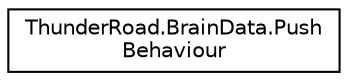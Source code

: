 digraph "Graphical Class Hierarchy"
{
 // LATEX_PDF_SIZE
  edge [fontname="Helvetica",fontsize="10",labelfontname="Helvetica",labelfontsize="10"];
  node [fontname="Helvetica",fontsize="10",shape=record];
  rankdir="LR";
  Node0 [label="ThunderRoad.BrainData.Push\lBehaviour",height=0.2,width=0.4,color="black", fillcolor="white", style="filled",URL="$class_thunder_road_1_1_brain_data_1_1_push_behaviour.html",tooltip="Class PushBehaviour."];
}
